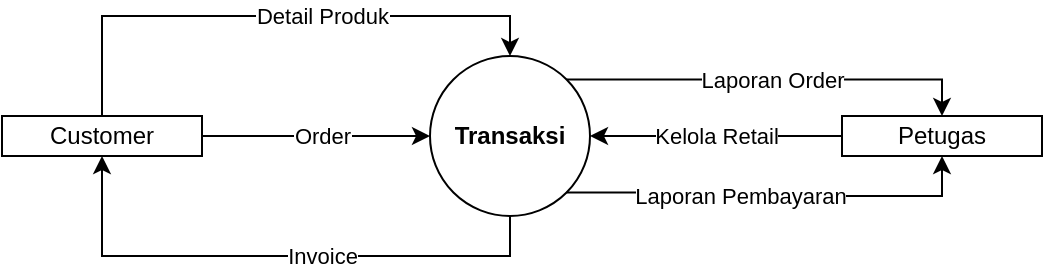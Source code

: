 <mxfile version="14.9.2" type="github">
  <diagram id="RZ4EqWWF7a2_vQTNn12y" name="Page-1">
    <mxGraphModel dx="868" dy="460" grid="1" gridSize="10" guides="1" tooltips="1" connect="1" arrows="1" fold="1" page="1" pageScale="1" pageWidth="827" pageHeight="1169" math="0" shadow="0">
      <root>
        <mxCell id="0" />
        <mxCell id="1" parent="0" />
        <mxCell id="26B25eceT9oUSiCysMVx-6" value="Kelola Retail" style="edgeStyle=orthogonalEdgeStyle;rounded=0;orthogonalLoop=1;jettySize=auto;html=1;exitX=1;exitY=0.5;exitDx=0;exitDy=0;entryX=0;entryY=0.5;entryDx=0;entryDy=0;startArrow=classic;startFill=1;endArrow=none;endFill=0;" edge="1" parent="1" source="26B25eceT9oUSiCysMVx-1" target="26B25eceT9oUSiCysMVx-4">
          <mxGeometry relative="1" as="geometry" />
        </mxCell>
        <mxCell id="26B25eceT9oUSiCysMVx-7" value="Invoice" style="edgeStyle=orthogonalEdgeStyle;rounded=0;orthogonalLoop=1;jettySize=auto;html=1;exitX=0.5;exitY=1;exitDx=0;exitDy=0;entryX=0.5;entryY=1;entryDx=0;entryDy=0;" edge="1" parent="1" source="26B25eceT9oUSiCysMVx-1" target="26B25eceT9oUSiCysMVx-2">
          <mxGeometry x="-0.168" relative="1" as="geometry">
            <mxPoint as="offset" />
          </mxGeometry>
        </mxCell>
        <mxCell id="26B25eceT9oUSiCysMVx-9" value="Laporan Order" style="edgeStyle=orthogonalEdgeStyle;rounded=0;orthogonalLoop=1;jettySize=auto;html=1;exitX=1;exitY=0;exitDx=0;exitDy=0;entryX=0.5;entryY=0;entryDx=0;entryDy=0;" edge="1" parent="1" source="26B25eceT9oUSiCysMVx-1" target="26B25eceT9oUSiCysMVx-4">
          <mxGeometry relative="1" as="geometry">
            <Array as="points">
              <mxPoint x="590" y="72" />
            </Array>
          </mxGeometry>
        </mxCell>
        <mxCell id="26B25eceT9oUSiCysMVx-1" value="&lt;b&gt;Transaksi&lt;br&gt;&lt;/b&gt;" style="ellipse;whiteSpace=wrap;html=1;aspect=fixed;" vertex="1" parent="1">
          <mxGeometry x="334" y="60" width="80" height="80" as="geometry" />
        </mxCell>
        <mxCell id="26B25eceT9oUSiCysMVx-5" value="Order" style="edgeStyle=orthogonalEdgeStyle;rounded=0;orthogonalLoop=1;jettySize=auto;html=1;exitX=1;exitY=0.5;exitDx=0;exitDy=0;entryX=0;entryY=0.5;entryDx=0;entryDy=0;" edge="1" parent="1" source="26B25eceT9oUSiCysMVx-2" target="26B25eceT9oUSiCysMVx-1">
          <mxGeometry x="0.053" relative="1" as="geometry">
            <mxPoint as="offset" />
          </mxGeometry>
        </mxCell>
        <mxCell id="26B25eceT9oUSiCysMVx-8" value="Detail Produk" style="edgeStyle=orthogonalEdgeStyle;rounded=0;orthogonalLoop=1;jettySize=auto;html=1;exitX=0.5;exitY=0;exitDx=0;exitDy=0;entryX=0.5;entryY=0;entryDx=0;entryDy=0;" edge="1" parent="1" source="26B25eceT9oUSiCysMVx-2" target="26B25eceT9oUSiCysMVx-1">
          <mxGeometry x="0.168" relative="1" as="geometry">
            <mxPoint as="offset" />
          </mxGeometry>
        </mxCell>
        <mxCell id="26B25eceT9oUSiCysMVx-2" value="Customer" style="rounded=0;whiteSpace=wrap;html=1;" vertex="1" parent="1">
          <mxGeometry x="120" y="90" width="100" height="20" as="geometry" />
        </mxCell>
        <mxCell id="26B25eceT9oUSiCysMVx-13" style="edgeStyle=orthogonalEdgeStyle;rounded=0;orthogonalLoop=1;jettySize=auto;html=1;exitX=0.5;exitY=1;exitDx=0;exitDy=0;entryX=1;entryY=1;entryDx=0;entryDy=0;startArrow=classic;startFill=1;endArrow=none;endFill=0;" edge="1" parent="1" source="26B25eceT9oUSiCysMVx-4" target="26B25eceT9oUSiCysMVx-1">
          <mxGeometry relative="1" as="geometry" />
        </mxCell>
        <mxCell id="26B25eceT9oUSiCysMVx-14" value="Laporan Pembayaran" style="edgeLabel;html=1;align=center;verticalAlign=middle;resizable=0;points=[];" vertex="1" connectable="0" parent="26B25eceT9oUSiCysMVx-13">
          <mxGeometry x="0.156" relative="1" as="geometry">
            <mxPoint as="offset" />
          </mxGeometry>
        </mxCell>
        <mxCell id="26B25eceT9oUSiCysMVx-4" value="Petugas" style="rounded=0;whiteSpace=wrap;html=1;" vertex="1" parent="1">
          <mxGeometry x="540" y="90" width="100" height="20" as="geometry" />
        </mxCell>
      </root>
    </mxGraphModel>
  </diagram>
</mxfile>
